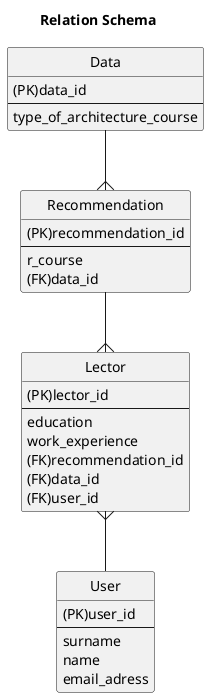 @startuml
title Relation Schema
hide circle
entity "Lector" as lec {
  (PK)lector_id
  --
  education
  work_experience
  (FK)recommendation_id
  (FK)data_id
  (FK)user_id
}

entity "Recommendation" as recom {
  (PK)recommendation_id
  --
  r_course
  (FK)data_id
}

entity "Data" as dat {
  (PK)data_id
  --
  type_of_architecture_course
}

entity "User" as us {
  (PK)user_id
  --
  surname
  name
  email_adress
}

recom --{ lec
dat --{ recom
lec }-- us

@enduml
